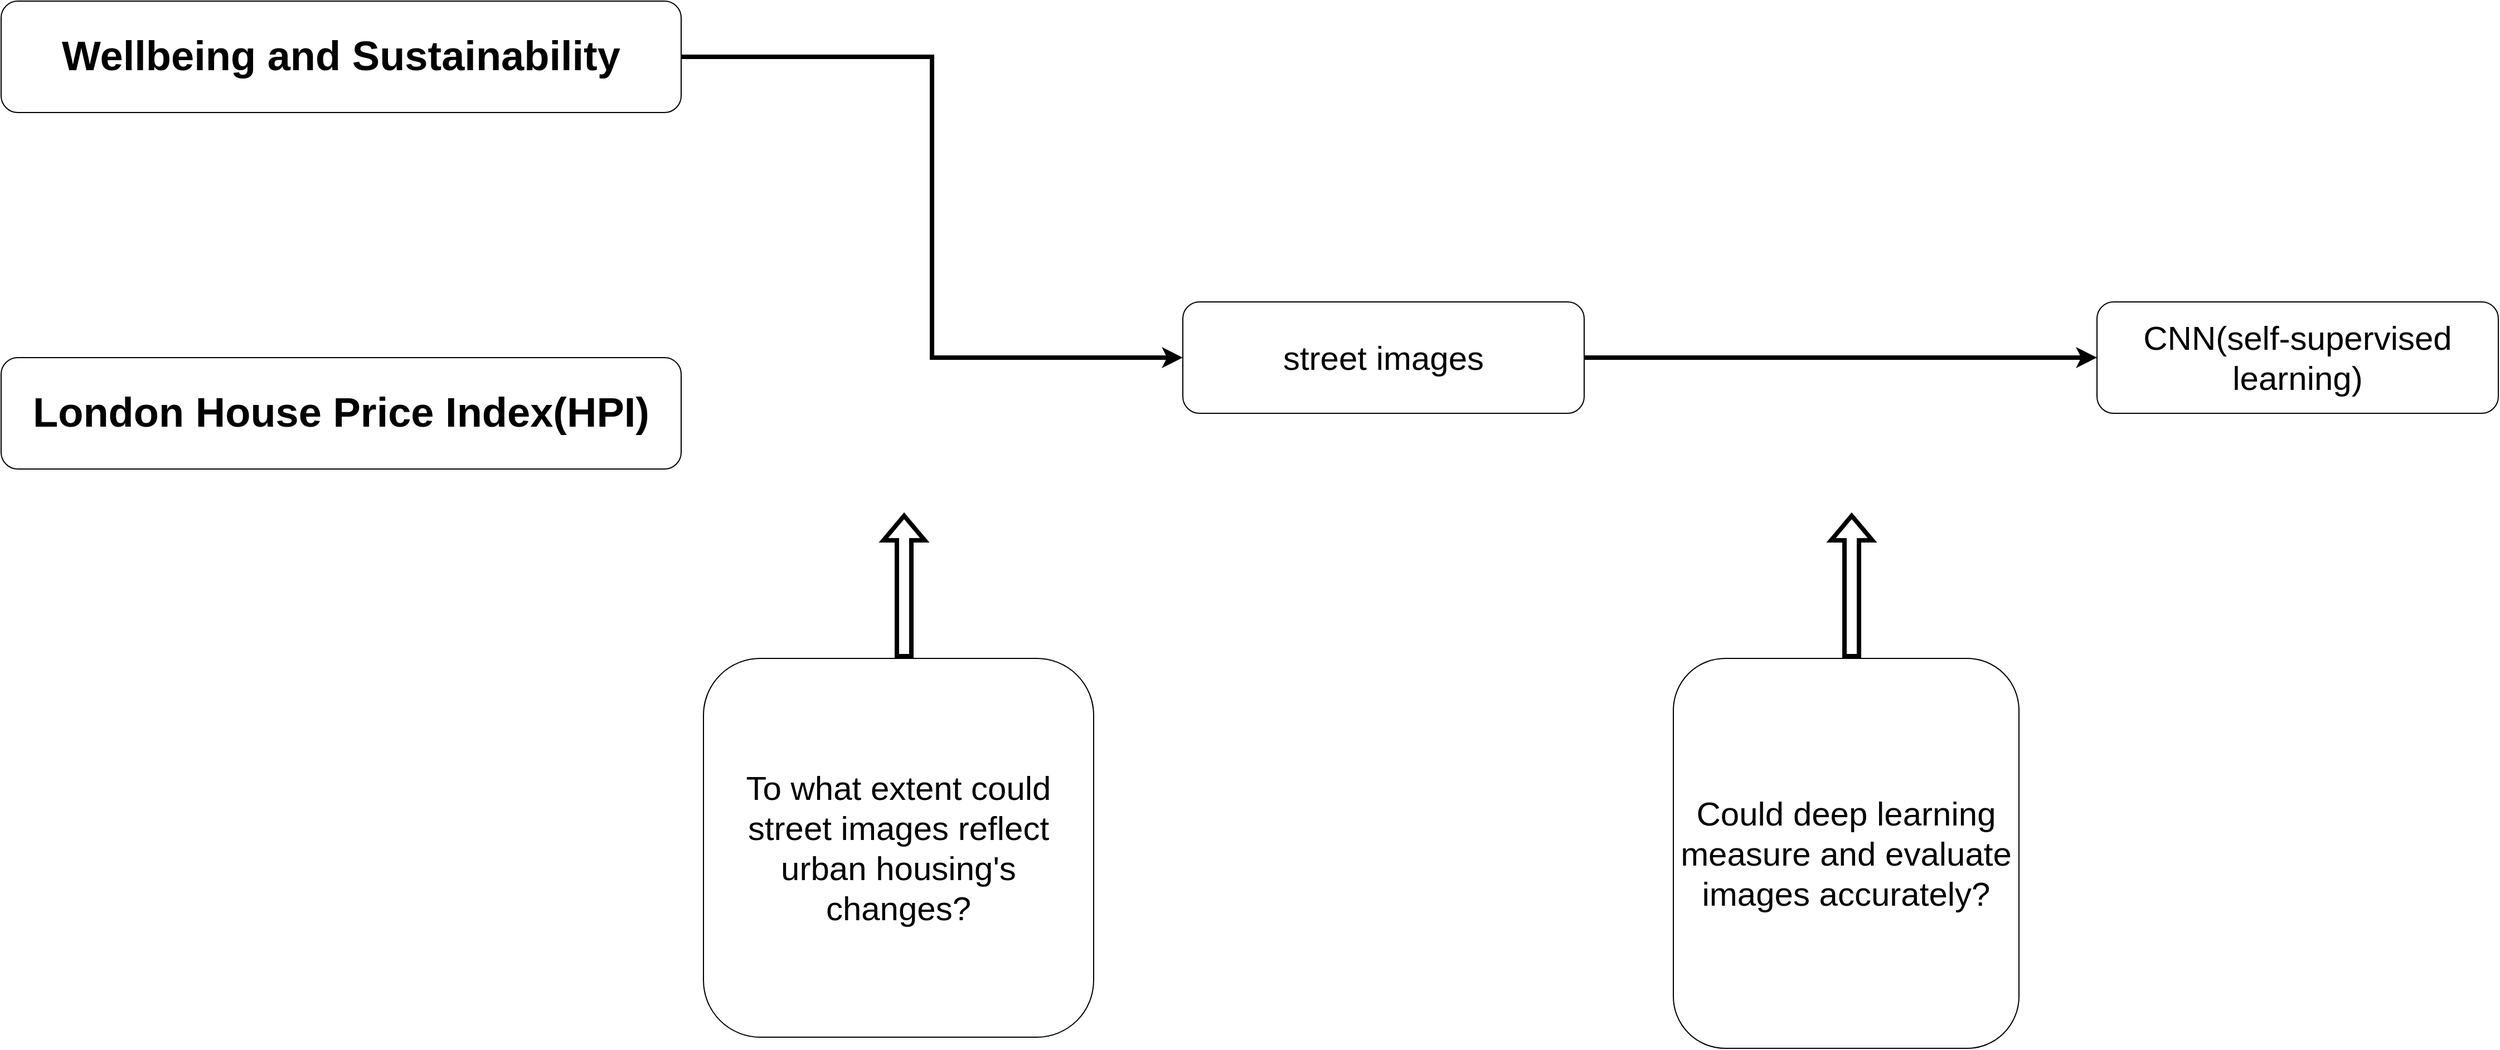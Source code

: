 <mxfile version="20.3.0" type="device"><diagram id="GuhMV9k_cuaxx1HymJDK" name="第 1 页"><mxGraphModel dx="2844" dy="1714" grid="1" gridSize="10" guides="1" tooltips="1" connect="1" arrows="1" fold="1" page="1" pageScale="1" pageWidth="3300" pageHeight="2339" math="0" shadow="0"><root><mxCell id="0"/><mxCell id="1" parent="0"/><mxCell id="uwrZeVWlf09zWdNFyhea-4" style="edgeStyle=orthogonalEdgeStyle;rounded=0;orthogonalLoop=1;jettySize=auto;html=1;exitX=1;exitY=0.5;exitDx=0;exitDy=0;entryX=0;entryY=0.5;entryDx=0;entryDy=0;fontSize=30;strokeWidth=4;" parent="1" source="uwrZeVWlf09zWdNFyhea-1" target="uwrZeVWlf09zWdNFyhea-2" edge="1"><mxGeometry relative="1" as="geometry"/></mxCell><mxCell id="uwrZeVWlf09zWdNFyhea-1" value="Wellbeing and Sustainability" style="rounded=1;whiteSpace=wrap;html=1;fontSize=37;fontStyle=1" parent="1" vertex="1"><mxGeometry x="940" y="790" width="610" height="100" as="geometry"/></mxCell><mxCell id="uwrZeVWlf09zWdNFyhea-2" value="street images" style="rounded=1;whiteSpace=wrap;html=1;fontSize=30;" parent="1" vertex="1"><mxGeometry x="2000" y="1060" width="360" height="100" as="geometry"/></mxCell><mxCell id="uwrZeVWlf09zWdNFyhea-3" value="CNN(self-supervised learning)" style="rounded=1;whiteSpace=wrap;html=1;fontSize=30;" parent="1" vertex="1"><mxGeometry x="2820" y="1060" width="360" height="100" as="geometry"/></mxCell><mxCell id="uwrZeVWlf09zWdNFyhea-5" style="edgeStyle=orthogonalEdgeStyle;rounded=0;orthogonalLoop=1;jettySize=auto;html=1;exitX=1;exitY=0.5;exitDx=0;exitDy=0;entryX=0;entryY=0.5;entryDx=0;entryDy=0;fontSize=30;strokeWidth=4;" parent="1" source="uwrZeVWlf09zWdNFyhea-2" target="uwrZeVWlf09zWdNFyhea-3" edge="1"><mxGeometry relative="1" as="geometry"><mxPoint x="2580.0" y="1110" as="sourcePoint"/><mxPoint x="2230.0" y="1120" as="targetPoint"/></mxGeometry></mxCell><mxCell id="uwrZeVWlf09zWdNFyhea-7" value="" style="shape=flexArrow;endArrow=classic;html=1;rounded=0;strokeWidth=4;fontSize=30;" parent="1" edge="1"><mxGeometry width="50" height="50" relative="1" as="geometry"><mxPoint x="1750" y="1380" as="sourcePoint"/><mxPoint x="1750" y="1250" as="targetPoint"/></mxGeometry></mxCell><mxCell id="uwrZeVWlf09zWdNFyhea-9" value="To what extent could street images reflect urban housing's changes?" style="rounded=1;whiteSpace=wrap;html=1;fontSize=30;" parent="1" vertex="1"><mxGeometry x="1570" y="1380" width="350" height="340" as="geometry"/></mxCell><mxCell id="uwrZeVWlf09zWdNFyhea-10" value="" style="shape=flexArrow;endArrow=classic;html=1;rounded=0;strokeWidth=4;fontSize=30;" parent="1" edge="1"><mxGeometry width="50" height="50" relative="1" as="geometry"><mxPoint x="2600.0" y="1380" as="sourcePoint"/><mxPoint x="2600.0" y="1250" as="targetPoint"/></mxGeometry></mxCell><mxCell id="uwrZeVWlf09zWdNFyhea-11" value="Could deep learning measure and evaluate images accurately?" style="rounded=1;whiteSpace=wrap;html=1;fontSize=30;" parent="1" vertex="1"><mxGeometry x="2440" y="1380" width="310" height="350" as="geometry"/></mxCell><mxCell id="7Im8_vtI8S0R07KsORbj-1" value="London House Price Index(HPI)" style="rounded=1;whiteSpace=wrap;html=1;fontSize=37;fontStyle=1" vertex="1" parent="1"><mxGeometry x="940" y="1110" width="610" height="100" as="geometry"/></mxCell></root></mxGraphModel></diagram></mxfile>